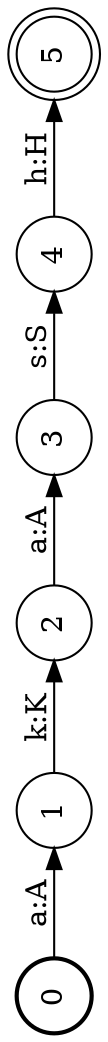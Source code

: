 digraph FST {
rankdir = LR;
size = "8.5,11";
center = 1;
orientation = Landscape;
ranksep = "0.4";
nodesep = "0.25";
0 [label = "0", shape = circle, style = bold, fontsize = 14]
	0 -> 1 [label = "a:A", fontsize = 14];
1 [label = "1", shape = circle, style = solid, fontsize = 14]
	1 -> 2 [label = "k:K", fontsize = 14];
2 [label = "2", shape = circle, style = solid, fontsize = 14]
	2 -> 3 [label = "a:A", fontsize = 14];
3 [label = "3", shape = circle, style = solid, fontsize = 14]
	3 -> 4 [label = "s:S", fontsize = 14];
4 [label = "4", shape = circle, style = solid, fontsize = 14]
	4 -> 5 [label = "h:H", fontsize = 14];
5 [label = "5", shape = doublecircle, style = solid, fontsize = 14]
}
